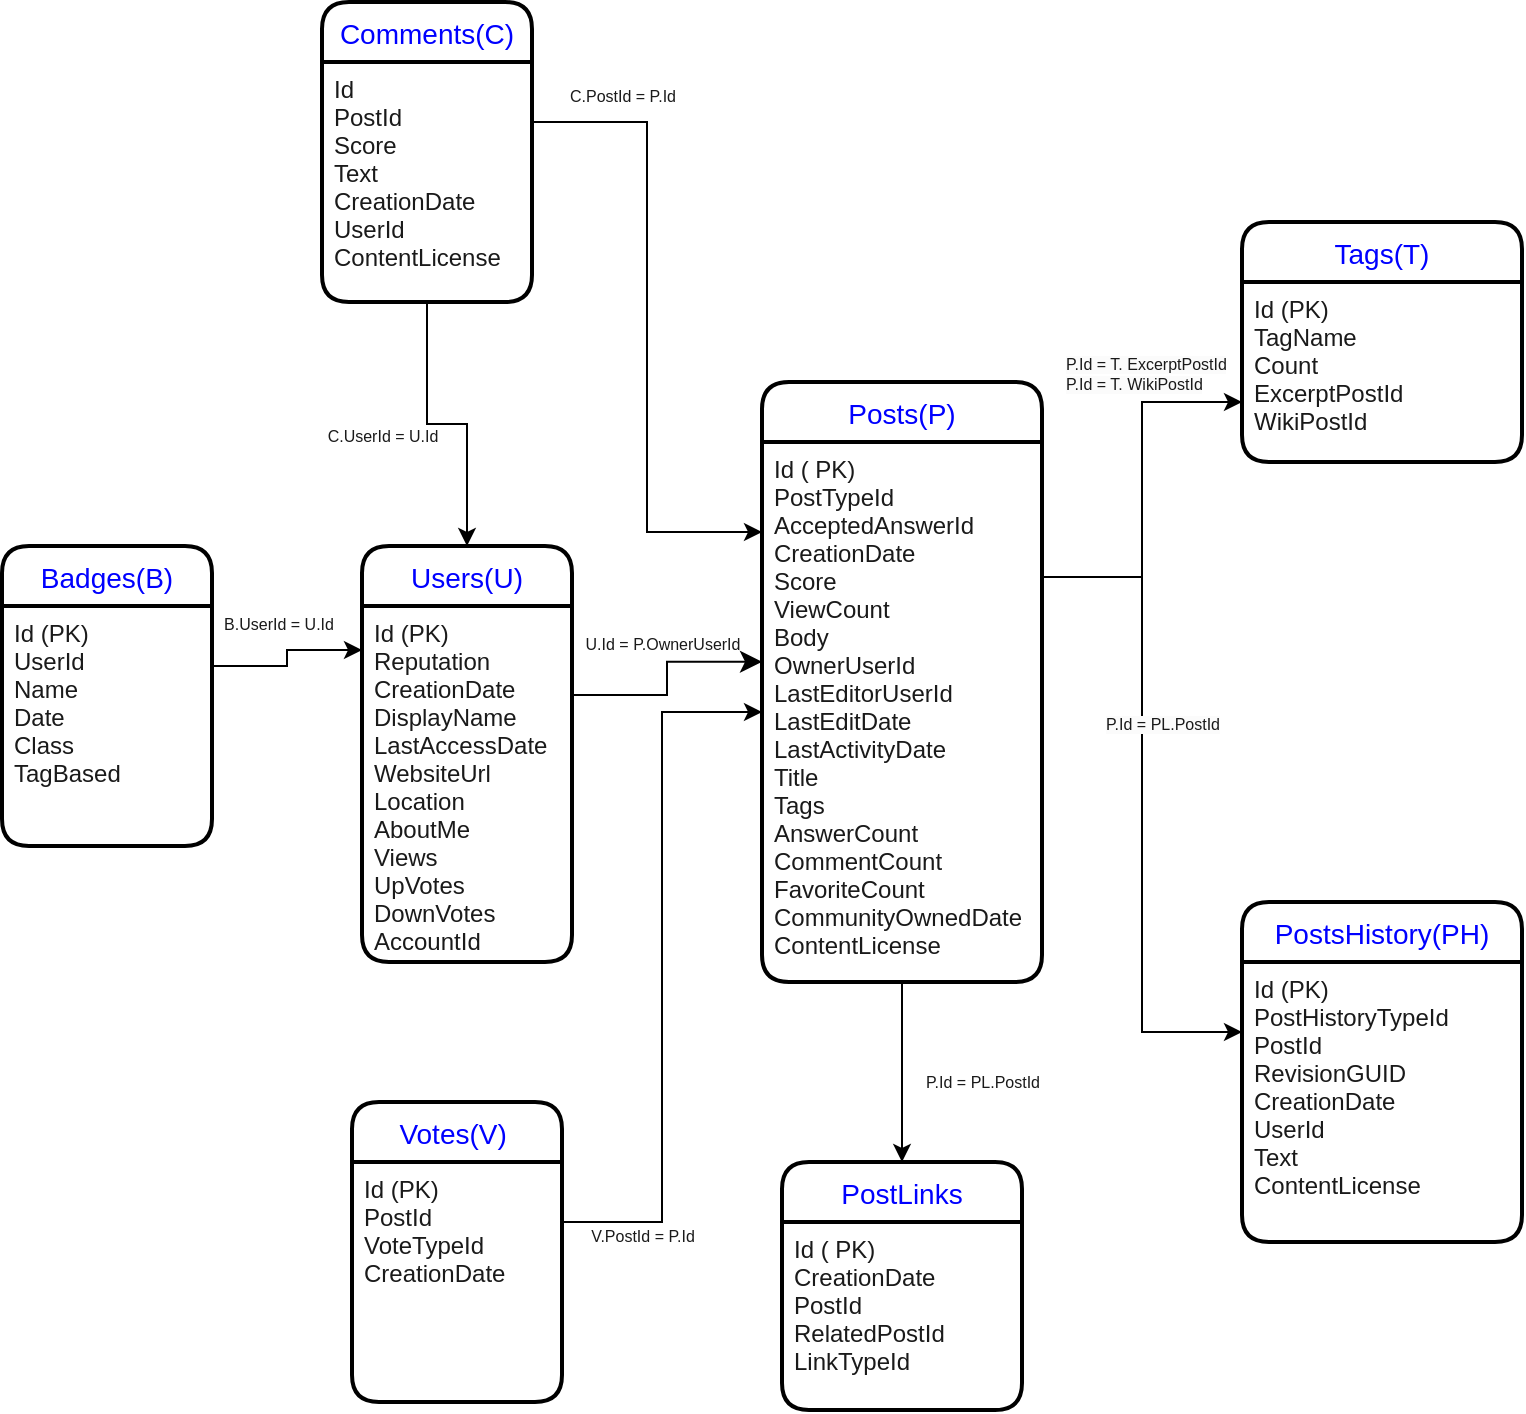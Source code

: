 <mxfile version="20.8.8" type="device"><diagram id="R2lEEEUBdFMjLlhIrx00" name="Page-1"><mxGraphModel dx="1272" dy="1811" grid="1" gridSize="10" guides="1" tooltips="1" connect="1" arrows="1" fold="1" page="1" pageScale="1" pageWidth="850" pageHeight="1100" math="0" shadow="0" extFonts="Permanent Marker^https://fonts.googleapis.com/css?family=Permanent+Marker"><root><mxCell id="0"/><mxCell id="1" parent="0"/><mxCell id="wF-BP7HXQfP4WwMdq0qR-37" value="" style="shape=partialRectangle;connectable=0;fillColor=none;top=0;left=0;bottom=0;right=0;editable=1;overflow=hidden;fontSize=14;fontColor=#0000FF;" vertex="1" parent="1"><mxGeometry x="390" y="202" width="30" height="30" as="geometry"><mxRectangle width="30" height="30" as="alternateBounds"/></mxGeometry></mxCell><mxCell id="wF-BP7HXQfP4WwMdq0qR-39" value="Badges(B)" style="swimlane;childLayout=stackLayout;horizontal=1;startSize=30;horizontalStack=0;rounded=1;fontSize=14;fontStyle=0;strokeWidth=2;resizeParent=0;resizeLast=1;shadow=0;dashed=0;align=center;fontColor=#0000FF;" vertex="1" parent="1"><mxGeometry x="80" y="52" width="105" height="150" as="geometry"/></mxCell><mxCell id="wF-BP7HXQfP4WwMdq0qR-40" value="Id (PK)&#10;UserId&#10;Name&#10;Date&#10;Class&#10;TagBased" style="align=left;strokeColor=none;fillColor=none;spacingLeft=4;fontSize=12;verticalAlign=top;resizable=0;rotatable=0;part=1;fontColor=#1A1A1A;fontStyle=0" vertex="1" parent="wF-BP7HXQfP4WwMdq0qR-39"><mxGeometry y="30" width="105" height="120" as="geometry"/></mxCell><mxCell id="wF-BP7HXQfP4WwMdq0qR-42" value="Users(U)" style="swimlane;childLayout=stackLayout;horizontal=1;startSize=30;horizontalStack=0;rounded=1;fontSize=14;fontStyle=0;strokeWidth=2;resizeParent=0;resizeLast=1;shadow=0;dashed=0;align=center;fontColor=#0000FF;" vertex="1" parent="1"><mxGeometry x="260" y="52" width="105" height="208" as="geometry"/></mxCell><mxCell id="wF-BP7HXQfP4WwMdq0qR-43" value="Id (PK)&#10;Reputation&#10;CreationDate&#10;DisplayName&#10;LastAccessDate&#10;WebsiteUrl&#10;Location&#10;AboutMe&#10;Views&#10;UpVotes&#10;DownVotes&#10;AccountId&#10;" style="align=left;strokeColor=none;fillColor=none;spacingLeft=4;fontSize=12;verticalAlign=top;resizable=0;rotatable=0;part=1;fontColor=#1A1A1A;fontStyle=0" vertex="1" parent="wF-BP7HXQfP4WwMdq0qR-42"><mxGeometry y="30" width="105" height="178" as="geometry"/></mxCell><mxCell id="wF-BP7HXQfP4WwMdq0qR-47" style="edgeStyle=orthogonalEdgeStyle;rounded=0;orthogonalLoop=1;jettySize=auto;html=1;exitX=1;exitY=0.25;exitDx=0;exitDy=0;entryX=0;entryY=0.25;entryDx=0;entryDy=0;fontSize=14;fontColor=#1A1A1A;" edge="1" parent="1" source="wF-BP7HXQfP4WwMdq0qR-40" target="wF-BP7HXQfP4WwMdq0qR-42"><mxGeometry relative="1" as="geometry"/></mxCell><mxCell id="wF-BP7HXQfP4WwMdq0qR-48" value="&lt;font style=&quot;font-size: 8px;&quot;&gt;B.UserId = U.Id&lt;/font&gt;" style="text;html=1;align=center;verticalAlign=middle;resizable=0;points=[];autosize=1;strokeColor=none;fillColor=none;fontSize=14;fontColor=#1A1A1A;" vertex="1" parent="1"><mxGeometry x="178" y="74" width="80" height="30" as="geometry"/></mxCell><mxCell id="wF-BP7HXQfP4WwMdq0qR-49" value="Posts(P)" style="swimlane;childLayout=stackLayout;horizontal=1;startSize=30;horizontalStack=0;rounded=1;fontSize=14;fontStyle=0;strokeWidth=2;resizeParent=0;resizeLast=1;shadow=0;dashed=0;align=center;fontColor=#0000FF;" vertex="1" parent="1"><mxGeometry x="460" y="-30" width="140" height="300" as="geometry"/></mxCell><mxCell id="wF-BP7HXQfP4WwMdq0qR-50" value="Id ( PK)&#10;PostTypeId&#10;AcceptedAnswerId&#10;CreationDate&#10;Score&#10;ViewCount&#10;Body&#10;OwnerUserId&#10;LastEditorUserId&#10;LastEditDate&#10;LastActivityDate&#10;Title&#10;Tags&#10;AnswerCount&#10;CommentCount&#10;FavoriteCount&#10;CommunityOwnedDate&#10;ContentLicense&#10;" style="align=left;strokeColor=none;fillColor=none;spacingLeft=4;fontSize=12;verticalAlign=top;resizable=0;rotatable=0;part=1;fontColor=#1A1A1A;fontStyle=0" vertex="1" parent="wF-BP7HXQfP4WwMdq0qR-49"><mxGeometry y="30" width="140" height="270" as="geometry"/></mxCell><mxCell id="wF-BP7HXQfP4WwMdq0qR-53" value="" style="edgeStyle=elbowEdgeStyle;elbow=horizontal;endArrow=classic;html=1;curved=0;rounded=0;endSize=8;startSize=8;fontSize=8;fontColor=#1A1A1A;exitX=1;exitY=0.25;exitDx=0;exitDy=0;entryX=0;entryY=0.407;entryDx=0;entryDy=0;entryPerimeter=0;" edge="1" parent="1" source="wF-BP7HXQfP4WwMdq0qR-43" target="wF-BP7HXQfP4WwMdq0qR-50"><mxGeometry width="50" height="50" relative="1" as="geometry"><mxPoint x="375" y="210" as="sourcePoint"/><mxPoint x="425" y="160" as="targetPoint"/></mxGeometry></mxCell><mxCell id="wF-BP7HXQfP4WwMdq0qR-54" value="&lt;font style=&quot;font-size: 8px;&quot;&gt;U.Id = P.OwnerUserId&lt;/font&gt;" style="text;html=1;align=center;verticalAlign=middle;resizable=0;points=[];autosize=1;strokeColor=none;fillColor=none;fontSize=14;fontColor=#1A1A1A;" vertex="1" parent="1"><mxGeometry x="360" y="84" width="100" height="30" as="geometry"/></mxCell><mxCell id="wF-BP7HXQfP4WwMdq0qR-55" value="PostLinks" style="swimlane;childLayout=stackLayout;horizontal=1;startSize=30;horizontalStack=0;rounded=1;fontSize=14;fontStyle=0;strokeWidth=2;resizeParent=0;resizeLast=1;shadow=0;dashed=0;align=center;fontColor=#0000FF;" vertex="1" parent="1"><mxGeometry x="470" y="360" width="120" height="124" as="geometry"/></mxCell><mxCell id="wF-BP7HXQfP4WwMdq0qR-56" value="Id ( PK)&#10;CreationDate&#10;PostId&#10;RelatedPostId&#10;LinkTypeId&#10;" style="align=left;strokeColor=none;fillColor=none;spacingLeft=4;fontSize=12;verticalAlign=top;resizable=0;rotatable=0;part=1;fontColor=#1A1A1A;fontStyle=0" vertex="1" parent="wF-BP7HXQfP4WwMdq0qR-55"><mxGeometry y="30" width="120" height="94" as="geometry"/></mxCell><mxCell id="wF-BP7HXQfP4WwMdq0qR-57" style="edgeStyle=orthogonalEdgeStyle;rounded=0;orthogonalLoop=1;jettySize=auto;html=1;exitX=0.5;exitY=1;exitDx=0;exitDy=0;entryX=0.5;entryY=0;entryDx=0;entryDy=0;fontSize=8;fontColor=#1A1A1A;" edge="1" parent="1" source="wF-BP7HXQfP4WwMdq0qR-50" target="wF-BP7HXQfP4WwMdq0qR-55"><mxGeometry relative="1" as="geometry"/></mxCell><mxCell id="wF-BP7HXQfP4WwMdq0qR-58" value="P.Id = PL.PostId" style="text;html=1;align=center;verticalAlign=middle;resizable=0;points=[];autosize=1;strokeColor=none;fillColor=none;fontSize=8;fontColor=#1A1A1A;" vertex="1" parent="1"><mxGeometry x="530" y="310" width="80" height="20" as="geometry"/></mxCell><mxCell id="wF-BP7HXQfP4WwMdq0qR-59" value="PostsHistory(PH)" style="swimlane;childLayout=stackLayout;horizontal=1;startSize=30;horizontalStack=0;rounded=1;fontSize=14;fontStyle=0;strokeWidth=2;resizeParent=0;resizeLast=1;shadow=0;dashed=0;align=center;fontColor=#0000FF;" vertex="1" parent="1"><mxGeometry x="700" y="230" width="140" height="170" as="geometry"/></mxCell><mxCell id="wF-BP7HXQfP4WwMdq0qR-60" value="Id (PK)&#10;PostHistoryTypeId&#10;PostId&#10;RevisionGUID&#10;CreationDate&#10;UserId&#10;Text&#10;ContentLicense&#10;" style="align=left;strokeColor=none;fillColor=none;spacingLeft=4;fontSize=12;verticalAlign=top;resizable=0;rotatable=0;part=1;fontColor=#1A1A1A;fontStyle=0" vertex="1" parent="wF-BP7HXQfP4WwMdq0qR-59"><mxGeometry y="30" width="140" height="140" as="geometry"/></mxCell><mxCell id="wF-BP7HXQfP4WwMdq0qR-61" style="edgeStyle=orthogonalEdgeStyle;rounded=0;orthogonalLoop=1;jettySize=auto;html=1;exitX=1;exitY=0.25;exitDx=0;exitDy=0;entryX=0;entryY=0.25;entryDx=0;entryDy=0;fontSize=8;fontColor=#1A1A1A;" edge="1" parent="1" source="wF-BP7HXQfP4WwMdq0qR-50" target="wF-BP7HXQfP4WwMdq0qR-60"><mxGeometry relative="1" as="geometry"/></mxCell><mxCell id="wF-BP7HXQfP4WwMdq0qR-62" value="&lt;meta charset=&quot;utf-8&quot;&gt;&lt;span style=&quot;color: rgb(26, 26, 26); font-family: Helvetica; font-size: 8px; font-style: normal; font-variant-ligatures: normal; font-variant-caps: normal; font-weight: 400; letter-spacing: normal; orphans: 2; text-align: center; text-indent: 0px; text-transform: none; widows: 2; word-spacing: 0px; -webkit-text-stroke-width: 0px; background-color: rgb(251, 251, 251); text-decoration-thickness: initial; text-decoration-style: initial; text-decoration-color: initial; float: none; display: inline !important;&quot;&gt;P.Id = PL.PostId&lt;/span&gt;" style="text;whiteSpace=wrap;html=1;fontSize=8;fontColor=#1A1A1A;" vertex="1" parent="1"><mxGeometry x="630" y="130" width="90" height="30" as="geometry"/></mxCell><mxCell id="wF-BP7HXQfP4WwMdq0qR-63" value="Tags(T)" style="swimlane;childLayout=stackLayout;horizontal=1;startSize=30;horizontalStack=0;rounded=1;fontSize=14;fontStyle=0;strokeWidth=2;resizeParent=0;resizeLast=1;shadow=0;dashed=0;align=center;fontColor=#0000FF;" vertex="1" parent="1"><mxGeometry x="700" y="-110" width="140" height="120" as="geometry"/></mxCell><mxCell id="wF-BP7HXQfP4WwMdq0qR-64" value="Id (PK)&#10;TagName&#10;Count&#10;ExcerptPostId&#10;WikiPostId&#10;" style="align=left;strokeColor=none;fillColor=none;spacingLeft=4;fontSize=12;verticalAlign=top;resizable=0;rotatable=0;part=1;fontColor=#1A1A1A;fontStyle=0" vertex="1" parent="wF-BP7HXQfP4WwMdq0qR-63"><mxGeometry y="30" width="140" height="90" as="geometry"/></mxCell><mxCell id="wF-BP7HXQfP4WwMdq0qR-65" style="edgeStyle=orthogonalEdgeStyle;rounded=0;orthogonalLoop=1;jettySize=auto;html=1;exitX=1;exitY=0.25;exitDx=0;exitDy=0;fontSize=8;fontColor=#1A1A1A;entryX=0;entryY=0.75;entryDx=0;entryDy=0;" edge="1" parent="1" source="wF-BP7HXQfP4WwMdq0qR-50" target="wF-BP7HXQfP4WwMdq0qR-63"><mxGeometry relative="1" as="geometry"><mxPoint x="670" y="-20" as="targetPoint"/></mxGeometry></mxCell><mxCell id="wF-BP7HXQfP4WwMdq0qR-66" value="&lt;span style=&quot;color: rgb(26, 26, 26); font-family: Helvetica; font-size: 8px; font-style: normal; font-variant-ligatures: normal; font-variant-caps: normal; font-weight: 400; letter-spacing: normal; orphans: 2; text-align: center; text-indent: 0px; text-transform: none; widows: 2; word-spacing: 0px; -webkit-text-stroke-width: 0px; background-color: rgb(251, 251, 251); text-decoration-thickness: initial; text-decoration-style: initial; text-decoration-color: initial; float: none; display: inline !important;&quot;&gt;P.Id = T.&amp;nbsp;ExcerptPostId&lt;br&gt;P.Id = T.&amp;nbsp;WikiPostId&lt;br&gt;&lt;/span&gt;" style="text;whiteSpace=wrap;html=1;fontSize=8;fontColor=#1A1A1A;" vertex="1" parent="1"><mxGeometry x="610" y="-50" width="90" height="30" as="geometry"/></mxCell><mxCell id="wF-BP7HXQfP4WwMdq0qR-67" value="Votes(V) " style="swimlane;childLayout=stackLayout;horizontal=1;startSize=30;horizontalStack=0;rounded=1;fontSize=14;fontStyle=0;strokeWidth=2;resizeParent=0;resizeLast=1;shadow=0;dashed=0;align=center;fontColor=#0000FF;" vertex="1" parent="1"><mxGeometry x="255" y="330" width="105" height="150" as="geometry"/></mxCell><mxCell id="wF-BP7HXQfP4WwMdq0qR-68" value="Id (PK) &#10;PostId&#10;VoteTypeId&#10;CreationDate&#10;" style="align=left;strokeColor=none;fillColor=none;spacingLeft=4;fontSize=12;verticalAlign=top;resizable=0;rotatable=0;part=1;fontColor=#1A1A1A;fontStyle=0" vertex="1" parent="wF-BP7HXQfP4WwMdq0qR-67"><mxGeometry y="30" width="105" height="120" as="geometry"/></mxCell><mxCell id="wF-BP7HXQfP4WwMdq0qR-69" style="edgeStyle=orthogonalEdgeStyle;rounded=0;orthogonalLoop=1;jettySize=auto;html=1;exitX=1;exitY=0.25;exitDx=0;exitDy=0;entryX=0;entryY=0.5;entryDx=0;entryDy=0;fontSize=8;fontColor=#1A1A1A;" edge="1" parent="1" source="wF-BP7HXQfP4WwMdq0qR-68" target="wF-BP7HXQfP4WwMdq0qR-50"><mxGeometry relative="1" as="geometry"/></mxCell><mxCell id="wF-BP7HXQfP4WwMdq0qR-70" value="&lt;font style=&quot;font-size: 8px;&quot;&gt;V.PostId = P.Id&lt;/font&gt;" style="text;html=1;align=center;verticalAlign=middle;resizable=0;points=[];autosize=1;strokeColor=none;fillColor=none;fontSize=14;fontColor=#1A1A1A;" vertex="1" parent="1"><mxGeometry x="360" y="380" width="80" height="30" as="geometry"/></mxCell><mxCell id="wF-BP7HXQfP4WwMdq0qR-71" value="Comments(C)" style="swimlane;childLayout=stackLayout;horizontal=1;startSize=30;horizontalStack=0;rounded=1;fontSize=14;fontStyle=0;strokeWidth=2;resizeParent=0;resizeLast=1;shadow=0;dashed=0;align=center;fontColor=#0000FF;" vertex="1" parent="1"><mxGeometry x="240" y="-220" width="105" height="150" as="geometry"/></mxCell><mxCell id="wF-BP7HXQfP4WwMdq0qR-72" value="Id&#10;PostId&#10;Score&#10;Text&#10;CreationDate&#10;UserId&#10;ContentLicense&#10;" style="align=left;strokeColor=none;fillColor=none;spacingLeft=4;fontSize=12;verticalAlign=top;resizable=0;rotatable=0;part=1;fontColor=#1A1A1A;fontStyle=0" vertex="1" parent="wF-BP7HXQfP4WwMdq0qR-71"><mxGeometry y="30" width="105" height="120" as="geometry"/></mxCell><mxCell id="wF-BP7HXQfP4WwMdq0qR-73" style="edgeStyle=orthogonalEdgeStyle;rounded=0;orthogonalLoop=1;jettySize=auto;html=1;exitX=1;exitY=0.25;exitDx=0;exitDy=0;entryX=0;entryY=0.25;entryDx=0;entryDy=0;fontSize=8;fontColor=#1A1A1A;" edge="1" parent="1" source="wF-BP7HXQfP4WwMdq0qR-72" target="wF-BP7HXQfP4WwMdq0qR-49"><mxGeometry relative="1" as="geometry"/></mxCell><mxCell id="wF-BP7HXQfP4WwMdq0qR-74" value="&lt;font style=&quot;font-size: 8px;&quot;&gt;C.PostId = P.Id&lt;/font&gt;" style="text;html=1;align=center;verticalAlign=middle;resizable=0;points=[];autosize=1;strokeColor=none;fillColor=none;fontSize=14;fontColor=#1A1A1A;" vertex="1" parent="1"><mxGeometry x="350" y="-190" width="80" height="30" as="geometry"/></mxCell><mxCell id="wF-BP7HXQfP4WwMdq0qR-75" style="edgeStyle=orthogonalEdgeStyle;rounded=0;orthogonalLoop=1;jettySize=auto;html=1;exitX=0.5;exitY=1;exitDx=0;exitDy=0;entryX=0.5;entryY=0;entryDx=0;entryDy=0;fontSize=8;fontColor=#1A1A1A;" edge="1" parent="1" source="wF-BP7HXQfP4WwMdq0qR-72" target="wF-BP7HXQfP4WwMdq0qR-42"><mxGeometry relative="1" as="geometry"/></mxCell><mxCell id="wF-BP7HXQfP4WwMdq0qR-76" value="&lt;font style=&quot;font-size: 8px;&quot;&gt;C.UserId = U.Id&lt;/font&gt;" style="text;html=1;align=center;verticalAlign=middle;resizable=0;points=[];autosize=1;strokeColor=none;fillColor=none;fontSize=14;fontColor=#1A1A1A;" vertex="1" parent="1"><mxGeometry x="230" y="-20" width="80" height="30" as="geometry"/></mxCell></root></mxGraphModel></diagram></mxfile>